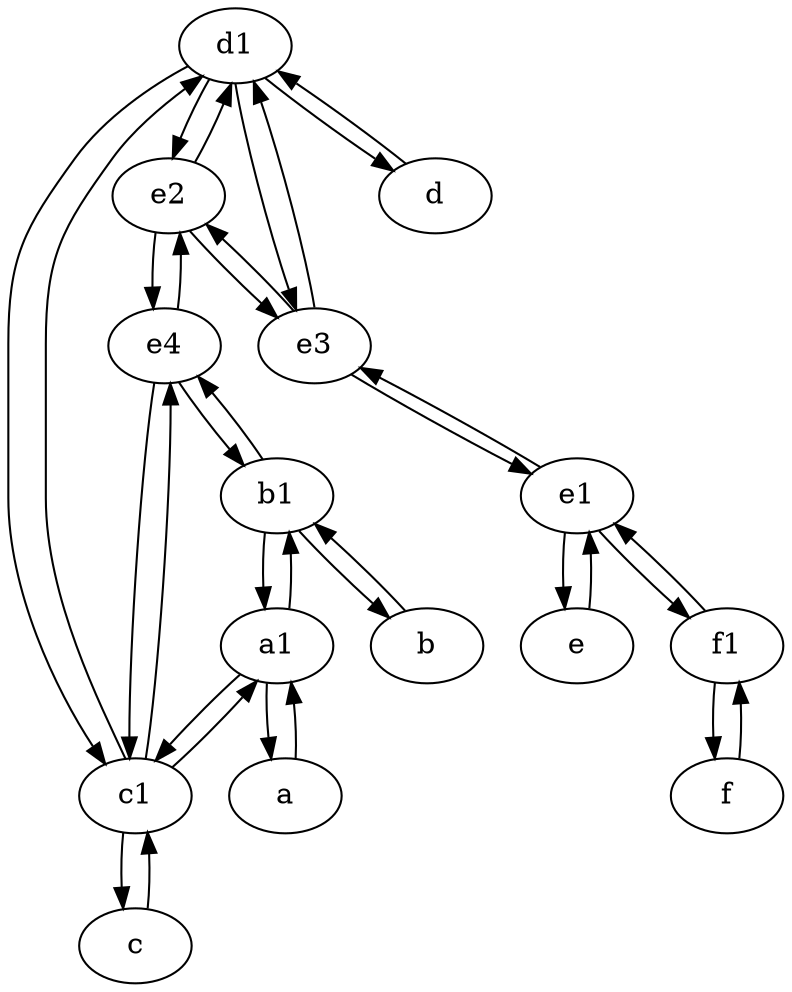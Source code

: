 digraph  {
	d1 [pos="25,30!"];
	e [pos="30,50!"];
	e2;
	e1 [pos="25,45!"];
	c [pos="20,10!"];
	e4;
	d [pos="20,30!"];
	f1;
	c1 [pos="30,15!"];
	b1 [pos="45,20!"];
	b [pos="50,20!"];
	f [pos="15,45!"];
	a1 [pos="40,15!"];
	e3;
	a [pos="40,10!"];
	e4 -> b1;
	d -> d1;
	d1 -> c1;
	c1 -> c;
	b -> b1;
	e4 -> e2;
	d1 -> e3;
	e3 -> d1;
	c1 -> d1;
	f -> f1;
	b1 -> a1;
	d1 -> d;
	e3 -> e1;
	f1 -> e1;
	e1 -> e;
	e4 -> c1;
	e2 -> d1;
	e -> e1;
	e1 -> f1;
	d1 -> e2;
	c1 -> a1;
	b1 -> e4;
	f1 -> f;
	a1 -> a;
	e3 -> e2;
	a1 -> b1;
	a1 -> c1;
	a -> a1;
	e2 -> e3;
	b1 -> b;
	c1 -> e4;
	e2 -> e4;
	e1 -> e3;
	c -> c1;

	}